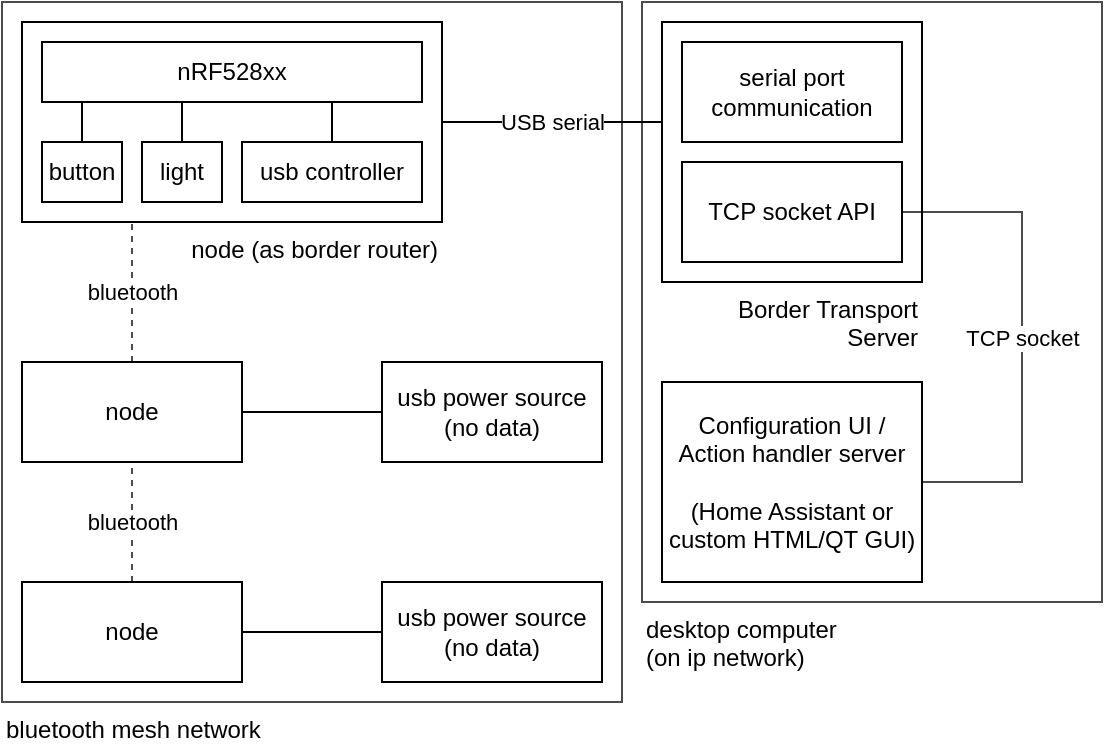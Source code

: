<mxfile version="20.3.0" type="device"><diagram id="TQBjHMX74tOWVntnVVwY" name="architecture"><mxGraphModel dx="801" dy="494" grid="1" gridSize="10" guides="1" tooltips="1" connect="1" arrows="1" fold="1" page="1" pageScale="1" pageWidth="850" pageHeight="1100" math="0" shadow="0"><root><mxCell id="0"/><mxCell id="1" parent="0"/><mxCell id="p97jYpEIEc5brwOUeREt-18" value="bluetooth mesh network" style="rounded=0;whiteSpace=wrap;html=1;align=left;labelPosition=center;verticalLabelPosition=bottom;verticalAlign=top;fillColor=none;strokeColor=#000000;opacity=70;" vertex="1" parent="1"><mxGeometry x="10" y="10" width="310" height="350" as="geometry"/></mxCell><mxCell id="p97jYpEIEc5brwOUeREt-21" style="edgeStyle=orthogonalEdgeStyle;rounded=0;orthogonalLoop=1;jettySize=auto;html=1;entryX=0;entryY=0.5;entryDx=0;entryDy=0;endArrow=none;endFill=0;" edge="1" parent="1" source="p97jYpEIEc5brwOUeREt-6" target="p97jYpEIEc5brwOUeREt-20"><mxGeometry relative="1" as="geometry"/></mxCell><mxCell id="p97jYpEIEc5brwOUeREt-37" value="bluetooth" style="edgeStyle=orthogonalEdgeStyle;rounded=0;orthogonalLoop=1;jettySize=auto;html=1;endArrow=none;endFill=0;elbow=vertical;dashed=1;opacity=70;" edge="1" parent="1" source="p97jYpEIEc5brwOUeREt-6" target="p97jYpEIEc5brwOUeREt-7"><mxGeometry relative="1" as="geometry"/></mxCell><mxCell id="p97jYpEIEc5brwOUeREt-6" value="node" style="rounded=0;whiteSpace=wrap;html=1;" vertex="1" parent="1"><mxGeometry x="20" y="300" width="110" height="50" as="geometry"/></mxCell><mxCell id="p97jYpEIEc5brwOUeREt-16" value="bluetooth" style="edgeStyle=orthogonalEdgeStyle;rounded=0;orthogonalLoop=1;jettySize=auto;html=1;exitX=0.5;exitY=0;exitDx=0;exitDy=0;endArrow=none;endFill=0;dashed=1;opacity=70;elbow=vertical;" edge="1" parent="1" source="p97jYpEIEc5brwOUeREt-7" target="p97jYpEIEc5brwOUeREt-1"><mxGeometry relative="1" as="geometry"><mxPoint x="75" y="100" as="targetPoint"/><Array as="points"><mxPoint x="75" y="120"/><mxPoint x="75" y="120"/></Array></mxGeometry></mxCell><mxCell id="p97jYpEIEc5brwOUeREt-23" style="edgeStyle=orthogonalEdgeStyle;rounded=0;orthogonalLoop=1;jettySize=auto;html=1;exitX=1;exitY=0.5;exitDx=0;exitDy=0;entryX=0;entryY=0.5;entryDx=0;entryDy=0;endArrow=none;endFill=0;" edge="1" parent="1" source="p97jYpEIEc5brwOUeREt-7" target="p97jYpEIEc5brwOUeREt-22"><mxGeometry relative="1" as="geometry"/></mxCell><mxCell id="p97jYpEIEc5brwOUeREt-7" value="node" style="rounded=0;whiteSpace=wrap;html=1;" vertex="1" parent="1"><mxGeometry x="20" y="190" width="110" height="50" as="geometry"/></mxCell><mxCell id="p97jYpEIEc5brwOUeREt-19" value="desktop computer&lt;br&gt;(on ip network)" style="rounded=0;whiteSpace=wrap;html=1;align=left;labelPosition=center;verticalLabelPosition=bottom;verticalAlign=top;fillColor=none;strokeColor=#000000;opacity=70;" vertex="1" parent="1"><mxGeometry x="330" y="10" width="230" height="300" as="geometry"/></mxCell><mxCell id="p97jYpEIEc5brwOUeREt-20" value="usb power source (no data)" style="rounded=0;whiteSpace=wrap;html=1;" vertex="1" parent="1"><mxGeometry x="200" y="300" width="110" height="50" as="geometry"/></mxCell><mxCell id="p97jYpEIEc5brwOUeREt-22" value="usb power source (no data)" style="rounded=0;whiteSpace=wrap;html=1;" vertex="1" parent="1"><mxGeometry x="200" y="190" width="110" height="50" as="geometry"/></mxCell><mxCell id="p97jYpEIEc5brwOUeREt-24" value="Border Transport Server" style="rounded=0;whiteSpace=wrap;html=1;labelPosition=center;verticalLabelPosition=bottom;align=right;verticalAlign=top;" vertex="1" parent="1"><mxGeometry x="340" y="20" width="130" height="130" as="geometry"/></mxCell><mxCell id="p97jYpEIEc5brwOUeREt-27" value="USB serial" style="edgeStyle=orthogonalEdgeStyle;rounded=0;orthogonalLoop=1;jettySize=auto;html=1;endArrow=none;endFill=0;elbow=vertical;" edge="1" parent="1" source="p97jYpEIEc5brwOUeREt-1" target="p97jYpEIEc5brwOUeREt-24"><mxGeometry relative="1" as="geometry"><Array as="points"><mxPoint x="320" y="70"/><mxPoint x="320" y="70"/></Array></mxGeometry></mxCell><mxCell id="p97jYpEIEc5brwOUeREt-1" value="node (as border router)" style="rounded=0;whiteSpace=wrap;html=1;labelPosition=center;verticalLabelPosition=bottom;align=right;verticalAlign=top;" vertex="1" parent="1"><mxGeometry x="20" y="20" width="210" height="100" as="geometry"/></mxCell><mxCell id="p97jYpEIEc5brwOUeREt-15" style="edgeStyle=orthogonalEdgeStyle;rounded=0;orthogonalLoop=1;jettySize=auto;html=1;exitX=0.5;exitY=0;exitDx=0;exitDy=0;endArrow=none;endFill=0;" edge="1" parent="1" source="p97jYpEIEc5brwOUeREt-4" target="p97jYpEIEc5brwOUeREt-2"><mxGeometry relative="1" as="geometry"><Array as="points"><mxPoint x="140" y="40"/><mxPoint x="140" y="40"/></Array></mxGeometry></mxCell><mxCell id="p97jYpEIEc5brwOUeREt-4" value="light" style="rounded=0;whiteSpace=wrap;html=1;" vertex="1" parent="1"><mxGeometry x="80" y="80" width="40" height="30" as="geometry"/></mxCell><mxCell id="p97jYpEIEc5brwOUeREt-3" value="button" style="rounded=0;whiteSpace=wrap;html=1;" vertex="1" parent="1"><mxGeometry x="30" y="80" width="40" height="30" as="geometry"/></mxCell><mxCell id="p97jYpEIEc5brwOUeREt-2" value="nRF528xx" style="rounded=0;whiteSpace=wrap;html=1;" vertex="1" parent="1"><mxGeometry x="30" y="30" width="190" height="30" as="geometry"/></mxCell><mxCell id="p97jYpEIEc5brwOUeREt-13" value="" style="endArrow=none;html=1;rounded=0;exitX=0.5;exitY=0;exitDx=0;exitDy=0;edgeStyle=orthogonalEdgeStyle;" edge="1" parent="1" source="p97jYpEIEc5brwOUeREt-3" target="p97jYpEIEc5brwOUeREt-2"><mxGeometry width="50" height="50" relative="1" as="geometry"><mxPoint x="56.25" y="60" as="sourcePoint"/><mxPoint x="116.667" y="10" as="targetPoint"/><Array as="points"><mxPoint x="110" y="40"/><mxPoint x="110" y="40"/></Array></mxGeometry></mxCell><mxCell id="p97jYpEIEc5brwOUeREt-26" style="edgeStyle=orthogonalEdgeStyle;rounded=0;orthogonalLoop=1;jettySize=auto;html=1;endArrow=none;endFill=0;elbow=vertical;exitX=0.5;exitY=0;exitDx=0;exitDy=0;" edge="1" parent="1" source="p97jYpEIEc5brwOUeREt-25" target="p97jYpEIEc5brwOUeREt-2"><mxGeometry relative="1" as="geometry"><mxPoint x="175" y="40" as="targetPoint"/><Array as="points"><mxPoint x="180" y="40"/><mxPoint x="180" y="40"/></Array></mxGeometry></mxCell><mxCell id="p97jYpEIEc5brwOUeREt-25" value="usb controller" style="rounded=0;whiteSpace=wrap;html=1;" vertex="1" parent="1"><mxGeometry x="130" y="80" width="90" height="30" as="geometry"/></mxCell><mxCell id="p97jYpEIEc5brwOUeREt-35" value="serial port communication" style="rounded=0;whiteSpace=wrap;html=1;" vertex="1" parent="1"><mxGeometry x="350" y="30" width="110" height="50" as="geometry"/></mxCell><mxCell id="p97jYpEIEc5brwOUeREt-39" value="TCP socket" style="edgeStyle=orthogonalEdgeStyle;rounded=0;orthogonalLoop=1;jettySize=auto;html=1;endArrow=none;endFill=0;opacity=70;elbow=vertical;" edge="1" parent="1" source="p97jYpEIEc5brwOUeREt-36" target="p97jYpEIEc5brwOUeREt-38"><mxGeometry relative="1" as="geometry"><Array as="points"><mxPoint x="520" y="115"/><mxPoint x="520" y="250"/></Array></mxGeometry></mxCell><mxCell id="p97jYpEIEc5brwOUeREt-36" value="TCP socket API" style="rounded=0;whiteSpace=wrap;html=1;" vertex="1" parent="1"><mxGeometry x="350" y="90" width="110" height="50" as="geometry"/></mxCell><mxCell id="p97jYpEIEc5brwOUeREt-38" value="Configuration UI / Action handler server&lt;br&gt;&lt;br&gt;(Home Assistant or custom HTML/QT GUI)" style="rounded=0;whiteSpace=wrap;html=1;labelPosition=center;verticalLabelPosition=middle;align=center;verticalAlign=middle;" vertex="1" parent="1"><mxGeometry x="340" y="200" width="130" height="100" as="geometry"/></mxCell></root></mxGraphModel></diagram></mxfile>